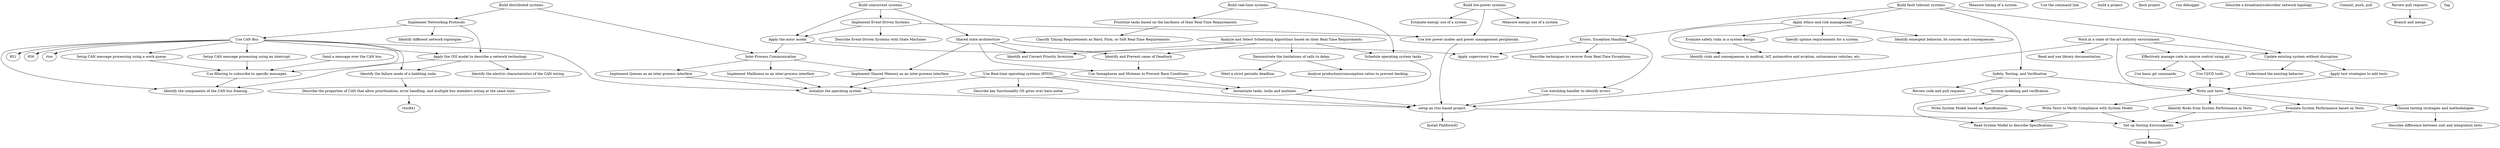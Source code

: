 digraph G {
    rtos0 [label="Build real-time systems"];
    rtos0 -> {rtos04, rtos01};
    rtos00 [label="Classify Timing Requirements as Hard, Firm, or Soft Real-Time Requirements"];
    rtos01 [label="Prioritize tasks based on the hardness of their Real-Time Requirements"];
    rtos01 -> rtos00;
    rtos02 [label="Analyze and Select Scheduling Algorithms based on their Real-Time Requirements"];
    rtos02 -> {rtos112, rtos111, rtos04, rtos05};
    rtos05 [label="Demonstrate the limitations of calls to delay."];
    rtos05 -> {rtos051, rtos052};
    rtos051 [label="Meet a strict periodic deadline."];
    rtos052 [label="Analyze production/consumption ratios to prevent backlog."];
    rtos053 [label="Measure timing of a system."];

    rtos04 [label="Schedule operating system tasks"]
    rtos04 -> rtos033;
    rtos03 [label="Use Real-time operating systems (RTOS)"];
    rtos03 -> {rtos030, rtos031, rtos032, rtos033};
    rtos030 [label="Describe key functionality OS gives over bare metal"];
    rtos031 [label="setup an rtos based project."];
    rtos031 -> {rtos0310, rtos314, rtos0310};
    rtos0310 [label="Install PlatformIO"];
    rtos0311 [label="Use the command line"];
    rtos 03110 [label="build a project"];
    rtos 03111 [label="flash project"];
    rtos 03112 [label="run debugger"];
    rtos032 [label="initialize the operating system"];
    rtos032 -> {rtos031};
    rtos033 [label="Instantiate tasks, locks and mutexes."];
    rtos033 -> {rtos031}
    rtos1 [label="Build concurrent systems"];
    rtos1 -> {rtos10, rtos11, rtos12};
    rtos10 [label="Apply the actor model"];
    rtos10 -> {rtos212, rtos81, rtos212};
    rtos11 [label="Shared state architecture"];
    rtos11 -> {rtos110, rtos111, rtos112, rtos812};
    rtos110 [label="Use Semaphores and Mutexes to Prevent Race Conditions"];
    rtos110 -> {rtos033};
    rtos111 [label="Identify and Prevent cases of Deadlock"];
    rtos111 -> {rtos110};
    rtos112 [label="Identify and Correct Priority Inversion"];
    rtos12 [label="Implement Event-Driven Systems"];
    rtos12 -> rtos53;
    rtos12 -> {rtos120};
    rtos120 [label="Describe Event-Driven Systems with State Machines"];
    rtos12 -> rtos10;
    rtos2 [label="Build fault tolerant systems"];
    rtos2 -> {rtos21, rtos7, rtos3, rtos32};
    rtos21 [label="Errors, Exception Handling"];
    rtos21 -> {rtos210, rtos211, rtos212};
    rtos210 [label="Use watchdog handler to identify errors"];
    rtos210 -> rtos031
    rtos211 [label="Describe techniques to recover from Real-Time Exceptions"];
    rtos212 [label="Apply supervisory trees"];
    rtos3 [label="Safety, Testing, and Verification"];
    rtos3 -> {rtos30, rtos31, rtos6};
    rtos30 [label="System modeling and verification"];
    rtos30 -> { rtos300, rtos301};
    rtos300 [label="Write System Model based on Specifications"];
    rtos301 [label="Read System Model to describe Specifications"];
    rtos31 [label="Write unit tests"];
    rtos31 -> { rtos310, rtos311, rtos312, rtos313};
    rtos310 [label="Choose testing strategies and methodologies"];
    rtos310 -> rtos315;
    rtos314 [label="Set up Testing Environments"];
    rtos315 [label="Describe difference between unit and integration tests"];
    rtos314 -> {rtos3140};
    rtos3140 [label="Install Renode"];
    rtos311 [label="Write Tests to Verify Compliance with System Model"];
    rtos312 [label="Evaulate System Performance based on Tests"];
    rtos313 [label="Identify Risks from System Performance in Tests"];
    rtos32 [label="Update existing system without disruption"];
    rtos311 -> {rtos314, rtos301};
    rtos312 -> rtos314;
    rtos313 -> rtos314;
    rtos32 -> {rtos320, rtos321};
    rtos320 [label="Understand the existing behavior"];
    rtos321 [label="Apply test strategies to add tests"];
    rtos321 -> {rtos31};
    rtos5 [label="Build low-power systems"];
    rtos5 -> { rtos51, rtos52, rtos53 };
    rtos51 [label="Estimate energy use of a system"];
    rtos52 [label="Measure energy use of a system"];
    rtos53 [label="Use low power modes and power management peripherals."];
    rtos53 -> rtos031
    rtos6 [label="Review code and pull requests"];
    rtos7 [label="Apply ethics and risk management"];
    rtos7 -> { rtos70, rtos71, rtos72, rtos73 };
    rtos70 [label="Identify risks and consequences in medical, IoT, automotive and aviation, autonomous vehicles, etc."];
    rtos71 [label="Evaluate safety risks in a system design"];
    rtos71 -> {rtos70};
    rtos72 [label="Specify uptime requirements for a system."];
    rtos73 [label="Identify emergent behavior, its sources and consequences."];
    rtos8 [label="Build distributed systems"];
    rtos8 -> {rtos81, rtos82}
    rtos81 [label="Inter-Process Communication"];
    rtos81 -> { rtos810, rtos811, rtos812};
    rtos810 [label="Implement Queues as an inter-process interface"];
    rtos811 [label="Implement Mailboxes as an inter-process interface"];
    rtos812 [label="Implement Shared Memory as an inter-process interface"];
    rtos810 -> rtos032;
    rtos811 -> rtos032;
    rtos812 -> rtos032;
    rtos82 [label="Implement Networking Protocols"];
    rtos82 -> {rtos820, rtos821, rtos85};
    rtos85 [label="Use CAN Bus"];
    rtos85 -> {rtos032, rtos821, 851, rtos852, rtos853, rtos854, rtos855, rtos 856, rtos857};
    rtos820 [label="Identify different network topologies"];
    rtos8201 [label="Describe a broadcast/subscriber network topology."];
    rtos821 [label="Apply the OSI model to describe a network technology"];
    rtos821 -> {rtos851, rtos852, rtos857};
    rtos851 [label="Identify the electric characteristics of the CAN wiring."]
    rtos850 [label="Describe the properties of CAN that allow prioritization, error handling, and multiple bus members acting at the same time."];
    rtos852 [label="Identify the failure mode of a babbling node."];
    rtos852 -> rtos850;
    rtos850 -> rtos841;
    rtos853 [label="Use filtering to subscribe to specific messages."];
    rtos853 -> rtos857;
    rtos854 [label="Setup CAN message processing using a work queue."];
    rtos855 [label="Setup CAN message processing using an interrupt."];
    rtos854 -> rtos853;
    rtos855 -> rtos853;
    rtos856 [label="Send a message over the CAN bus."];
    rtos856 -> rtos853;
    rtos857 [label="Identify the components of the CAN bus framing."];
    { rank=same; rtos0; rtos1; rtos2; rtos8; rtos5}

    rtos9 [label="Work in a state of the art industry environment"]
    rtos9 -> {rtos31, rtos031, rtos90, rtos94, rtos32}
    rtos90 [label="Effectively manage code in source control using git."]
    rtos91 [label="Use basic git commands"]
    rtos910 [label="Commit, push, pull"]
    rtos911 [label="Branch and merge"]
    rtos912 [label="Tag"]
    rtos90 -> {rtos91, rtos92}
    rtos92 [label="Use CI/CD tools"]
    rtos92 -> rtos31
    rtos93 [label="Review pull requests"]
    rtos93 -> rtos911
    rtos94 [label="Read and use library documentation"]
}
